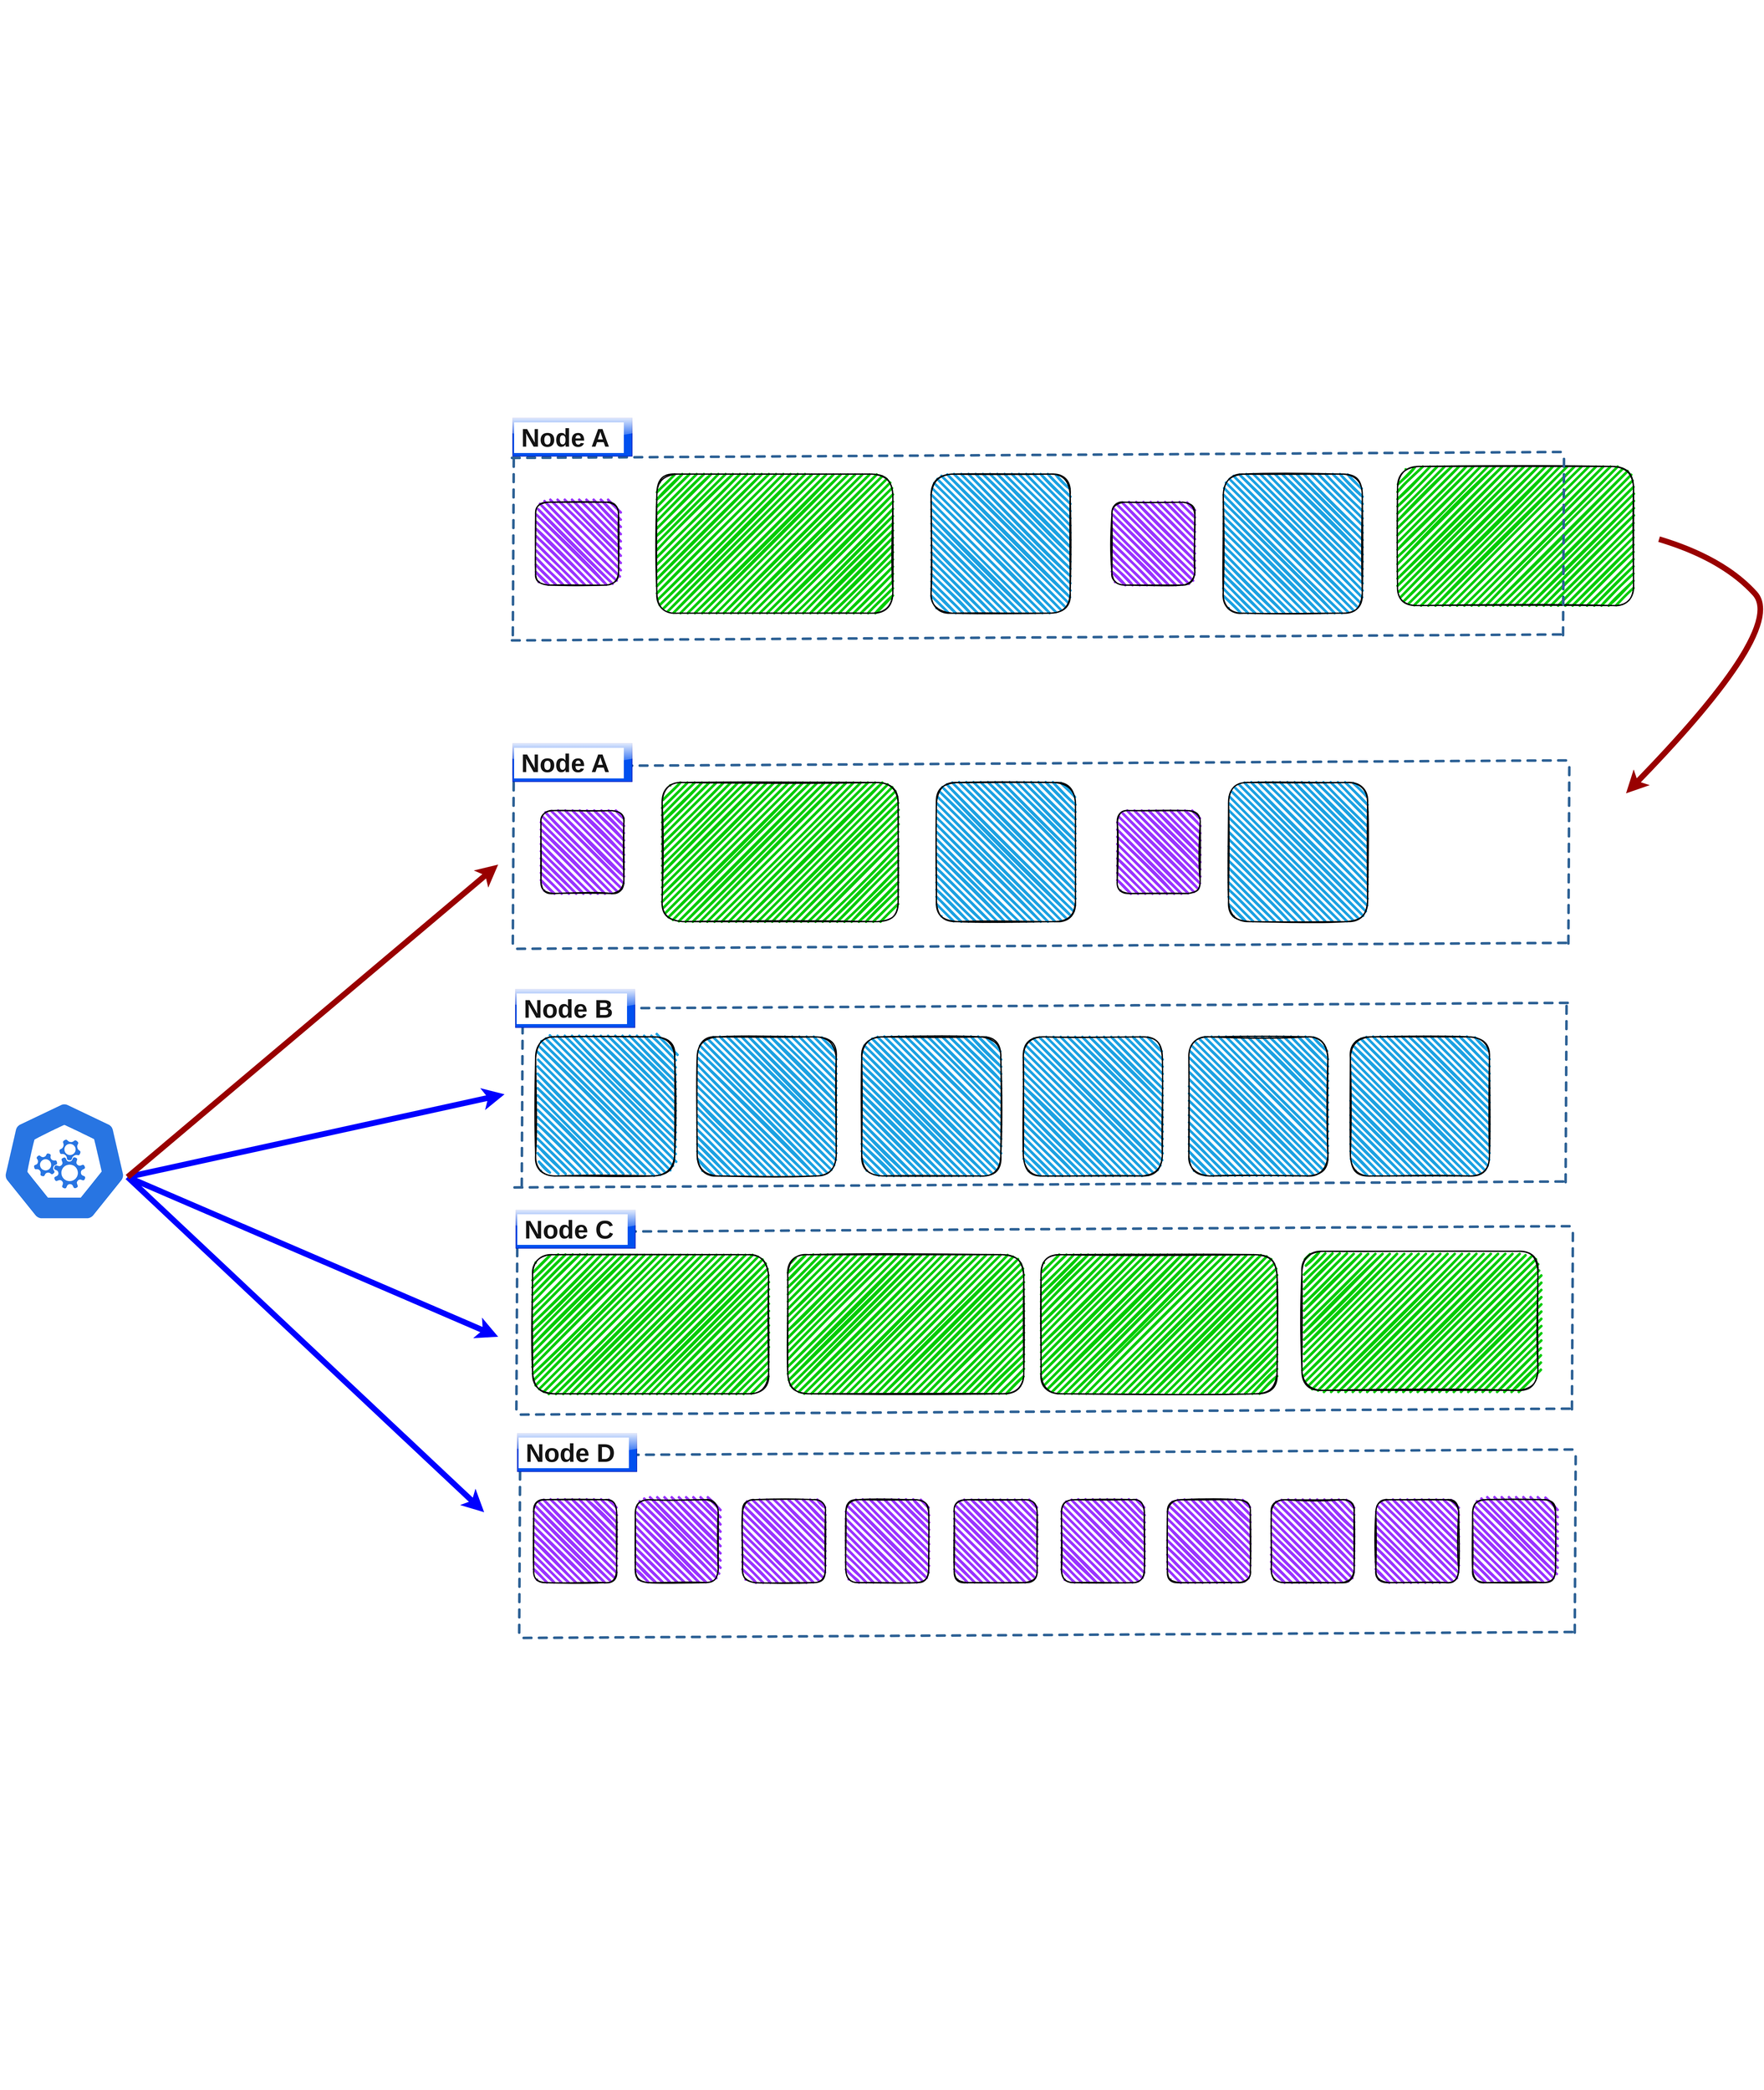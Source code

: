 <mxfile version="14.4.3" type="device"><diagram name="Page-1" id="aaaa8250-4180-3840-79b5-4cada1eebb92"><mxGraphModel dx="4704" dy="2106" grid="1" gridSize="10" guides="1" tooltips="1" connect="1" arrows="1" fold="1" page="1" pageScale="1" pageWidth="850" pageHeight="1100" background="#ffffff" math="0" shadow="0"><root><mxCell id="0"/><mxCell id="1" parent="0"/><mxCell id="gWkzKuPmp0KECt_C10BR-43" value="" style="html=1;dashed=0;whitespace=wrap;fillColor=#2875E2;strokeColor=#ffffff;points=[[0.005,0.63,0],[0.1,0.2,0],[0.9,0.2,0],[0.5,0,0],[0.995,0.63,0],[0.72,0.99,0],[0.5,1,0],[0.28,0.99,0]];shape=mxgraph.kubernetes.icon;prIcon=master" vertex="1" parent="1"><mxGeometry x="-330" y="1840" width="200" height="190" as="geometry"/></mxCell><mxCell id="gWkzKuPmp0KECt_C10BR-44" value="" style="endArrow=classic;html=1;strokeWidth=9;exitX=0.995;exitY=0.63;exitDx=0;exitDy=0;exitPerimeter=0;strokeColor=#0000FF;" edge="1" parent="1" source="gWkzKuPmp0KECt_C10BR-43"><mxGeometry width="50" height="50" relative="1" as="geometry"><mxPoint x="235" y="2090" as="sourcePoint"/><mxPoint x="450" y="2210" as="targetPoint"/></mxGeometry></mxCell><mxCell id="gWkzKuPmp0KECt_C10BR-10" value="" style="verticalLabelPosition=bottom;html=1;verticalAlign=top;strokeWidth=1;dashed=0;shape=mxgraph.aws3d.dashedArrowlessEdge;aspect=fixed;rounded=1;shadow=0;comic=0;fontFamily=Verdana;fontSize=12;flipV=1;rotation=-60;" vertex="1" parent="1"><mxGeometry x="349.24" y="896.0" width="249" height="142" as="geometry"/></mxCell><mxCell id="gWkzKuPmp0KECt_C10BR-22" value="" style="rounded=1;whiteSpace=wrap;html=1;strokeWidth=2;fillWeight=4;hachureGap=8;hachureAngle=45;sketch=1;fillColor=#9933FF;" vertex="1" parent="1"><mxGeometry x="508.74" y="902.0" width="130" height="130" as="geometry"/></mxCell><mxCell id="gWkzKuPmp0KECt_C10BR-23" value="" style="rounded=1;whiteSpace=wrap;html=1;strokeWidth=2;fillWeight=4;hachureGap=8;hachureAngle=45;sketch=1;rotation=90;fillColor=#00CC00;" vertex="1" parent="1"><mxGeometry x="774.74" y="782" width="218" height="370" as="geometry"/></mxCell><mxCell id="gWkzKuPmp0KECt_C10BR-24" value="" style="rounded=1;whiteSpace=wrap;html=1;strokeWidth=2;fillWeight=4;hachureGap=8;hachureAngle=45;fillColor=#1ba1e2;sketch=1;" vertex="1" parent="1"><mxGeometry x="1128.74" y="858" width="218" height="218" as="geometry"/></mxCell><mxCell id="gWkzKuPmp0KECt_C10BR-25" value="" style="rounded=1;whiteSpace=wrap;html=1;strokeWidth=2;fillWeight=4;hachureGap=8;hachureAngle=45;sketch=1;fillColor=#9933FF;" vertex="1" parent="1"><mxGeometry x="1412.24" y="902.0" width="130" height="130" as="geometry"/></mxCell><mxCell id="gWkzKuPmp0KECt_C10BR-13" value="" style="verticalLabelPosition=bottom;html=1;verticalAlign=top;strokeWidth=1;dashed=0;shape=mxgraph.aws3d.dashedArrowlessEdge;aspect=fixed;rounded=1;shadow=0;comic=0;fontFamily=Verdana;fontSize=12;rotation=-30;" vertex="1" parent="1"><mxGeometry x="579.74" y="420" width="1432" height="816" as="geometry"/></mxCell><mxCell id="gWkzKuPmp0KECt_C10BR-16" value="" style="verticalLabelPosition=bottom;html=1;verticalAlign=top;strokeWidth=1;dashed=0;shape=mxgraph.aws3d.dashedArrowlessEdge;aspect=fixed;rounded=1;shadow=0;comic=0;fontFamily=Verdana;fontSize=12;rotation=-30;" vertex="1" parent="1"><mxGeometry x="579.74" y="706" width="1432" height="816" as="geometry"/></mxCell><mxCell id="gWkzKuPmp0KECt_C10BR-4" value="" style="verticalLabelPosition=bottom;html=1;verticalAlign=top;strokeWidth=1;dashed=0;shape=mxgraph.aws3d.dashedArrowlessEdge;aspect=fixed;rounded=1;shadow=0;comic=0;fontFamily=Verdana;fontSize=12;rotation=-30;" vertex="1" parent="1"><mxGeometry x="583.75" y="1563.34" width="1432" height="816" as="geometry"/></mxCell><mxCell id="gWkzKuPmp0KECt_C10BR-6" value="" style="verticalLabelPosition=bottom;html=1;verticalAlign=top;strokeWidth=1;dashed=0;shape=mxgraph.aws3d.dashedArrowlessEdge;aspect=fixed;rounded=1;shadow=0;comic=0;fontFamily=Verdana;fontSize=12;flipV=1;rotation=-60;" vertex="1" parent="1"><mxGeometry x="1999.75" y="1753.34" width="249" height="142" as="geometry"/></mxCell><mxCell id="gWkzKuPmp0KECt_C10BR-11" value="" style="verticalLabelPosition=bottom;html=1;verticalAlign=top;strokeWidth=1;dashed=0;shape=mxgraph.aws3d.dashedArrowlessEdge;aspect=fixed;rounded=1;shadow=0;comic=0;fontFamily=Verdana;fontSize=12;rotation=-30;" vertex="1" parent="1"><mxGeometry x="590.75" y="1283.34" width="1432" height="816" as="geometry"/></mxCell><mxCell id="gWkzKuPmp0KECt_C10BR-12" value="" style="rounded=1;whiteSpace=wrap;html=1;strokeWidth=2;fillWeight=4;hachureGap=8;hachureAngle=45;fillColor=#1ba1e2;sketch=1;" vertex="1" parent="1"><mxGeometry x="508.74" y="1740" width="218" height="218" as="geometry"/></mxCell><mxCell id="gWkzKuPmp0KECt_C10BR-17" value="" style="rounded=1;whiteSpace=wrap;html=1;strokeWidth=2;fillWeight=4;hachureGap=8;hachureAngle=45;fillColor=#1ba1e2;sketch=1;" vertex="1" parent="1"><mxGeometry x="762" y="1740" width="218" height="218" as="geometry"/></mxCell><mxCell id="gWkzKuPmp0KECt_C10BR-26" value="" style="rounded=1;whiteSpace=wrap;html=1;strokeWidth=2;fillWeight=4;hachureGap=8;hachureAngle=45;fillColor=#1ba1e2;sketch=1;" vertex="1" parent="1"><mxGeometry x="1586.74" y="858" width="218" height="218" as="geometry"/></mxCell><mxCell id="gWkzKuPmp0KECt_C10BR-29" value="" style="rounded=1;whiteSpace=wrap;html=1;strokeWidth=2;fillWeight=4;hachureGap=8;hachureAngle=45;sketch=1;rotation=90;fillColor=#00CC00;" vertex="1" parent="1"><mxGeometry x="1935.99" y="770" width="218" height="370" as="geometry"/></mxCell><mxCell id="gWkzKuPmp0KECt_C10BR-61" value="" style="endArrow=classic;html=1;strokeWidth=9;exitX=0.995;exitY=0.63;exitDx=0;exitDy=0;exitPerimeter=0;strokeColor=#0000FF;" edge="1" parent="1" source="gWkzKuPmp0KECt_C10BR-43"><mxGeometry x="344.012" y="1639.342" width="50" height="50" as="geometry"><mxPoint x="160" y="2170" as="sourcePoint"/><mxPoint x="428" y="2485" as="targetPoint"/></mxGeometry></mxCell><mxCell id="gWkzKuPmp0KECt_C10BR-39" value="" style="shape=image;html=1;verticalAlign=top;verticalLabelPosition=bottom;labelBackgroundColor=#ffffff;imageAspect=0;aspect=fixed;image=https://cdn1.iconfinder.com/data/icons/ui-navigation-1/152/close-128.png;fillColor=#00CC00;" vertex="1" parent="1"><mxGeometry x="1995.742" y="906.66" width="103.99" height="103.99" as="geometry"/></mxCell><mxCell id="gWkzKuPmp0KECt_C10BR-14" value="" style="verticalLabelPosition=bottom;html=1;verticalAlign=top;strokeWidth=1;dashed=0;shape=mxgraph.aws3d.dashedArrowlessEdge;aspect=fixed;rounded=1;shadow=0;comic=0;fontFamily=Verdana;fontSize=12;flipV=1;rotation=-60;" vertex="1" parent="1"><mxGeometry x="1995.74" y="896.0" width="249" height="142" as="geometry"/></mxCell><mxCell id="gWkzKuPmp0KECt_C10BR-65" value="" style="verticalLabelPosition=bottom;html=1;verticalAlign=top;strokeWidth=1;dashed=0;shape=mxgraph.aws3d.dashedArrowlessEdge;aspect=fixed;rounded=1;shadow=0;comic=0;fontFamily=Verdana;fontSize=12;flipV=1;rotation=-60;" vertex="1" parent="1"><mxGeometry x="354.84" y="2109.34" width="249" height="142" as="geometry"/></mxCell><mxCell id="gWkzKuPmp0KECt_C10BR-66" value="" style="verticalLabelPosition=bottom;html=1;verticalAlign=top;strokeWidth=1;dashed=0;shape=mxgraph.aws3d.dashedArrowlessEdge;aspect=fixed;rounded=1;shadow=0;comic=0;fontFamily=Verdana;fontSize=12;rotation=-30;" vertex="1" parent="1"><mxGeometry x="593.67" y="1633.34" width="1432" height="816" as="geometry"/></mxCell><mxCell id="gWkzKuPmp0KECt_C10BR-67" value="" style="verticalLabelPosition=bottom;html=1;verticalAlign=top;strokeWidth=1;dashed=0;shape=mxgraph.aws3d.dashedArrowlessEdge;aspect=fixed;rounded=1;shadow=0;comic=0;fontFamily=Verdana;fontSize=12;rotation=-30;" vertex="1" parent="1"><mxGeometry x="593.67" y="1919.34" width="1432" height="816" as="geometry"/></mxCell><mxCell id="gWkzKuPmp0KECt_C10BR-68" value="" style="verticalLabelPosition=bottom;html=1;verticalAlign=top;strokeWidth=1;dashed=0;shape=mxgraph.aws3d.dashedArrowlessEdge;aspect=fixed;rounded=1;shadow=0;comic=0;fontFamily=Verdana;fontSize=12;flipV=1;rotation=-60;" vertex="1" parent="1"><mxGeometry x="2009.67" y="2109.34" width="249" height="142" as="geometry"/></mxCell><mxCell id="gWkzKuPmp0KECt_C10BR-15" value="" style="verticalLabelPosition=bottom;html=1;verticalAlign=top;strokeWidth=1;dashed=0;shape=mxgraph.aws3d.dashedArrowlessEdge;aspect=fixed;rounded=1;shadow=0;comic=0;fontFamily=Verdana;fontSize=12;flipV=1;rotation=-60;" vertex="1" parent="1"><mxGeometry x="363.25" y="1760" width="249" height="142" as="geometry"/></mxCell><mxCell id="gWkzKuPmp0KECt_C10BR-70" value="" style="rounded=1;whiteSpace=wrap;html=1;strokeWidth=2;fillWeight=4;hachureGap=8;hachureAngle=45;sketch=1;rotation=90;fillColor=#00CC00;" vertex="1" parent="1"><mxGeometry x="580" y="2005.34" width="218" height="370" as="geometry"/></mxCell><mxCell id="gWkzKuPmp0KECt_C10BR-74" value="" style="rounded=1;whiteSpace=wrap;html=1;strokeWidth=2;fillWeight=4;hachureGap=8;hachureAngle=45;sketch=1;rotation=90;fillColor=#00CC00;" vertex="1" parent="1"><mxGeometry x="980" y="2005.34" width="218" height="370" as="geometry"/></mxCell><mxCell id="gWkzKuPmp0KECt_C10BR-75" value="" style="rounded=1;whiteSpace=wrap;html=1;strokeWidth=2;fillWeight=4;hachureGap=8;hachureAngle=45;sketch=1;rotation=90;fillColor=#00CC00;" vertex="1" parent="1"><mxGeometry x="1377.07" y="2005.34" width="218" height="370" as="geometry"/></mxCell><mxCell id="gWkzKuPmp0KECt_C10BR-76" value="" style="rounded=1;whiteSpace=wrap;html=1;strokeWidth=2;fillWeight=4;hachureGap=8;hachureAngle=45;sketch=1;rotation=90;fillColor=#00CC00;" vertex="1" parent="1"><mxGeometry x="1786.07" y="2000" width="218" height="370" as="geometry"/></mxCell><mxCell id="gWkzKuPmp0KECt_C10BR-94" value="" style="verticalLabelPosition=bottom;html=1;verticalAlign=top;strokeWidth=1;dashed=0;shape=mxgraph.aws3d.dashedArrowlessEdge;aspect=fixed;rounded=1;shadow=0;comic=0;fontFamily=Verdana;fontSize=12;flipV=1;rotation=-60;" vertex="1" parent="1"><mxGeometry x="359.24" y="2459.34" width="249" height="142" as="geometry"/></mxCell><mxCell id="gWkzKuPmp0KECt_C10BR-95" value="" style="verticalLabelPosition=bottom;html=1;verticalAlign=top;strokeWidth=1;dashed=0;shape=mxgraph.aws3d.dashedArrowlessEdge;aspect=fixed;rounded=1;shadow=0;comic=0;fontFamily=Verdana;fontSize=12;rotation=-30;" vertex="1" parent="1"><mxGeometry x="598.07" y="1983.34" width="1432" height="816" as="geometry"/></mxCell><mxCell id="gWkzKuPmp0KECt_C10BR-96" value="" style="verticalLabelPosition=bottom;html=1;verticalAlign=top;strokeWidth=1;dashed=0;shape=mxgraph.aws3d.dashedArrowlessEdge;aspect=fixed;rounded=1;shadow=0;comic=0;fontFamily=Verdana;fontSize=12;rotation=-30;" vertex="1" parent="1"><mxGeometry x="598.07" y="2269.34" width="1432" height="816" as="geometry"/></mxCell><mxCell id="gWkzKuPmp0KECt_C10BR-97" value="" style="verticalLabelPosition=bottom;html=1;verticalAlign=top;strokeWidth=1;dashed=0;shape=mxgraph.aws3d.dashedArrowlessEdge;aspect=fixed;rounded=1;shadow=0;comic=0;fontFamily=Verdana;fontSize=12;flipV=1;rotation=-60;" vertex="1" parent="1"><mxGeometry x="2014.07" y="2459.34" width="249" height="142" as="geometry"/></mxCell><mxCell id="gWkzKuPmp0KECt_C10BR-98" value="" style="rounded=1;whiteSpace=wrap;html=1;strokeWidth=2;fillWeight=4;hachureGap=8;hachureAngle=45;sketch=1;fillColor=#9933FF;" vertex="1" parent="1"><mxGeometry x="505.75" y="2465.34" width="130" height="130" as="geometry"/></mxCell><mxCell id="gWkzKuPmp0KECt_C10BR-101" value="" style="rounded=1;whiteSpace=wrap;html=1;strokeWidth=2;fillWeight=4;hachureGap=8;hachureAngle=45;sketch=1;fillColor=#9933FF;" vertex="1" parent="1"><mxGeometry x="665.0" y="2465.34" width="130" height="130" as="geometry"/></mxCell><mxCell id="gWkzKuPmp0KECt_C10BR-103" value="" style="rounded=1;whiteSpace=wrap;html=1;strokeWidth=2;fillWeight=4;hachureGap=8;hachureAngle=45;sketch=1;fillColor=#9933FF;" vertex="1" parent="1"><mxGeometry x="833.0" y="2465.34" width="130" height="130" as="geometry"/></mxCell><mxCell id="gWkzKuPmp0KECt_C10BR-104" value="" style="rounded=1;whiteSpace=wrap;html=1;strokeWidth=2;fillWeight=4;hachureGap=8;hachureAngle=45;sketch=1;fillColor=#9933FF;" vertex="1" parent="1"><mxGeometry x="995.0" y="2465.34" width="130" height="130" as="geometry"/></mxCell><mxCell id="gWkzKuPmp0KECt_C10BR-105" value="" style="rounded=1;whiteSpace=wrap;html=1;strokeWidth=2;fillWeight=4;hachureGap=8;hachureAngle=45;sketch=1;fillColor=#9933FF;" vertex="1" parent="1"><mxGeometry x="1165.0" y="2465.34" width="130" height="130" as="geometry"/></mxCell><mxCell id="gWkzKuPmp0KECt_C10BR-106" value="" style="rounded=1;whiteSpace=wrap;html=1;strokeWidth=2;fillWeight=4;hachureGap=8;hachureAngle=45;sketch=1;fillColor=#9933FF;" vertex="1" parent="1"><mxGeometry x="1333.07" y="2465.34" width="130" height="130" as="geometry"/></mxCell><mxCell id="gWkzKuPmp0KECt_C10BR-107" value="" style="rounded=1;whiteSpace=wrap;html=1;strokeWidth=2;fillWeight=4;hachureGap=8;hachureAngle=45;sketch=1;fillColor=#9933FF;" vertex="1" parent="1"><mxGeometry x="1499.24" y="2465.34" width="130" height="130" as="geometry"/></mxCell><mxCell id="gWkzKuPmp0KECt_C10BR-108" value="" style="rounded=1;whiteSpace=wrap;html=1;strokeWidth=2;fillWeight=4;hachureGap=8;hachureAngle=45;sketch=1;fillColor=#9933FF;" vertex="1" parent="1"><mxGeometry x="1662.0" y="2465.34" width="130" height="130" as="geometry"/></mxCell><mxCell id="gWkzKuPmp0KECt_C10BR-109" value="" style="rounded=1;whiteSpace=wrap;html=1;strokeWidth=2;fillWeight=4;hachureGap=8;hachureAngle=45;sketch=1;fillColor=#9933FF;" vertex="1" parent="1"><mxGeometry x="1826.0" y="2465.34" width="130" height="130" as="geometry"/></mxCell><mxCell id="gWkzKuPmp0KECt_C10BR-110" value="" style="rounded=1;whiteSpace=wrap;html=1;strokeWidth=2;fillWeight=4;hachureGap=8;hachureAngle=45;sketch=1;fillColor=#9933FF;" vertex="1" parent="1"><mxGeometry x="1977.67" y="2465.34" width="130" height="130" as="geometry"/></mxCell><mxCell id="gWkzKuPmp0KECt_C10BR-50" value="" style="verticalLabelPosition=bottom;html=1;verticalAlign=top;strokeWidth=1;dashed=0;shape=mxgraph.aws3d.dashedArrowlessEdge;aspect=fixed;rounded=1;shadow=0;comic=0;fontFamily=Verdana;fontSize=12;flipV=1;rotation=-60;" vertex="1" parent="1"><mxGeometry x="349.24" y="1379.34" width="249" height="142" as="geometry"/></mxCell><mxCell id="gWkzKuPmp0KECt_C10BR-47" value="" style="verticalLabelPosition=bottom;html=1;verticalAlign=top;strokeWidth=1;dashed=0;shape=mxgraph.aws3d.dashedArrowlessEdge;aspect=fixed;rounded=1;shadow=0;comic=0;fontFamily=Verdana;fontSize=12;rotation=-30;" vertex="1" parent="1"><mxGeometry x="588.07" y="903.34" width="1432" height="816" as="geometry"/></mxCell><mxCell id="gWkzKuPmp0KECt_C10BR-48" value="" style="verticalLabelPosition=bottom;html=1;verticalAlign=top;strokeWidth=1;dashed=0;shape=mxgraph.aws3d.dashedArrowlessEdge;aspect=fixed;rounded=1;shadow=0;comic=0;fontFamily=Verdana;fontSize=12;rotation=-30;" vertex="1" parent="1"><mxGeometry x="588.07" y="1189.34" width="1432" height="816" as="geometry"/></mxCell><mxCell id="gWkzKuPmp0KECt_C10BR-51" value="" style="verticalLabelPosition=bottom;html=1;verticalAlign=top;strokeWidth=1;dashed=0;shape=mxgraph.aws3d.dashedArrowlessEdge;aspect=fixed;rounded=1;shadow=0;comic=0;fontFamily=Verdana;fontSize=12;flipV=1;rotation=-60;" vertex="1" parent="1"><mxGeometry x="2004.07" y="1379.34" width="249" height="142" as="geometry"/></mxCell><mxCell id="gWkzKuPmp0KECt_C10BR-52" value="" style="rounded=1;whiteSpace=wrap;html=1;strokeWidth=2;fillWeight=4;hachureGap=8;hachureAngle=45;sketch=1;fillColor=#9933FF;" vertex="1" parent="1"><mxGeometry x="517.07" y="1385.34" width="130" height="130" as="geometry"/></mxCell><mxCell id="gWkzKuPmp0KECt_C10BR-53" value="" style="rounded=1;whiteSpace=wrap;html=1;strokeWidth=2;fillWeight=4;hachureGap=8;hachureAngle=45;sketch=1;rotation=90;fillColor=#00CC00;" vertex="1" parent="1"><mxGeometry x="783.07" y="1265.34" width="218" height="370" as="geometry"/></mxCell><mxCell id="gWkzKuPmp0KECt_C10BR-54" value="" style="rounded=1;whiteSpace=wrap;html=1;strokeWidth=2;fillWeight=4;hachureGap=8;hachureAngle=45;fillColor=#1ba1e2;sketch=1;" vertex="1" parent="1"><mxGeometry x="1137.07" y="1341.34" width="218" height="218" as="geometry"/></mxCell><mxCell id="gWkzKuPmp0KECt_C10BR-55" value="" style="rounded=1;whiteSpace=wrap;html=1;strokeWidth=2;fillWeight=4;hachureGap=8;hachureAngle=45;sketch=1;fillColor=#9933FF;" vertex="1" parent="1"><mxGeometry x="1420.57" y="1385.34" width="130" height="130" as="geometry"/></mxCell><mxCell id="gWkzKuPmp0KECt_C10BR-56" value="" style="rounded=1;whiteSpace=wrap;html=1;strokeWidth=2;fillWeight=4;hachureGap=8;hachureAngle=45;fillColor=#1ba1e2;sketch=1;" vertex="1" parent="1"><mxGeometry x="1595.07" y="1341.34" width="218" height="218" as="geometry"/></mxCell><mxCell id="gWkzKuPmp0KECt_C10BR-111" value="" style="endArrow=classic;html=1;strokeWidth=9;exitX=0.995;exitY=0.63;exitDx=0;exitDy=0;exitPerimeter=0;strokeColor=#0000FF;" edge="1" parent="1" source="gWkzKuPmp0KECt_C10BR-43"><mxGeometry x="350.002" y="600.002" width="50" height="50" as="geometry"><mxPoint x="229" y="1920" as="sourcePoint"/><mxPoint x="460" y="1830" as="targetPoint"/></mxGeometry></mxCell><mxCell id="gWkzKuPmp0KECt_C10BR-113" value="" style="endArrow=classic;html=1;strokeWidth=9;exitX=0.995;exitY=0.63;exitDx=0;exitDy=0;exitPerimeter=0;strokeColor=#990000;" edge="1" parent="1" source="gWkzKuPmp0KECt_C10BR-43"><mxGeometry x="350.002" y="600.002" width="50" height="50" as="geometry"><mxPoint x="190" y="1910.0" as="sourcePoint"/><mxPoint x="450" y="1470" as="targetPoint"/></mxGeometry></mxCell><mxCell id="gWkzKuPmp0KECt_C10BR-115" value="" style="curved=1;endArrow=classic;html=1;strokeWidth=9;strokeColor=#990000;" edge="1" parent="1" target="gWkzKuPmp0KECt_C10BR-51"><mxGeometry width="50" height="50" relative="1" as="geometry"><mxPoint x="2270" y="960" as="sourcePoint"/><mxPoint x="2240" y="1540" as="targetPoint"/><Array as="points"><mxPoint x="2370" y="990"/><mxPoint x="2470" y="1100"/></Array></mxGeometry></mxCell><mxCell id="gWkzKuPmp0KECt_C10BR-116" value="&lt;h1 class=&quot;font-weight-bold&quot; style=&quot;box-sizing: border-box ; margin-top: 0px ; margin-bottom: 0.5rem ; font-family: &amp;#34;redhatdisplay&amp;#34; , &amp;#34;overpass&amp;#34; , &amp;#34;overpass&amp;#34; , &amp;#34;helvetica&amp;#34; , &amp;#34;arial&amp;#34; , sans-serif ; line-height: 1.2 ; font-size: 2.5rem ; color: rgb(20 , 20 , 20) ; font-style: normal ; letter-spacing: normal ; text-align: left ; text-indent: 0px ; text-transform: none ; word-spacing: 0px ; background-color: rgb(255 , 255 , 255)&quot;&gt;&lt;span style=&quot;font-weight: 700&quot;&gt;&amp;nbsp;Node A&amp;nbsp;&lt;/span&gt;&amp;nbsp;&lt;/h1&gt;" style="text;whiteSpace=wrap;html=1;fillColor=#0050ef;strokeColor=#001DBC;fontColor=#ffffff;rounded=0;glass=1;" vertex="1" parent="1"><mxGeometry x="472.82" y="1280" width="187.18" height="60" as="geometry"/></mxCell><mxCell id="gWkzKuPmp0KECt_C10BR-117" value="&lt;h1 class=&quot;font-weight-bold&quot; style=&quot;box-sizing: border-box ; margin-top: 0px ; margin-bottom: 0.5rem ; font-family: &amp;#34;redhatdisplay&amp;#34; , &amp;#34;overpass&amp;#34; , &amp;#34;overpass&amp;#34; , &amp;#34;helvetica&amp;#34; , &amp;#34;arial&amp;#34; , sans-serif ; line-height: 1.2 ; font-size: 2.5rem ; color: rgb(20 , 20 , 20) ; font-style: normal ; letter-spacing: normal ; text-align: left ; text-indent: 0px ; text-transform: none ; word-spacing: 0px ; background-color: rgb(255 , 255 , 255)&quot;&gt;&lt;span style=&quot;font-weight: 700&quot;&gt;&amp;nbsp;Node A&amp;nbsp;&lt;/span&gt;&amp;nbsp;&lt;/h1&gt;" style="text;whiteSpace=wrap;html=1;fillColor=#0050ef;strokeColor=#001DBC;fontColor=#ffffff;rounded=0;glass=1;" vertex="1" parent="1"><mxGeometry x="472.82" y="770" width="187.18" height="60" as="geometry"/></mxCell><mxCell id="gWkzKuPmp0KECt_C10BR-118" value="&lt;h1 class=&quot;font-weight-bold&quot; style=&quot;box-sizing: border-box ; margin-top: 0px ; margin-bottom: 0.5rem ; font-family: &amp;#34;redhatdisplay&amp;#34; , &amp;#34;overpass&amp;#34; , &amp;#34;overpass&amp;#34; , &amp;#34;helvetica&amp;#34; , &amp;#34;arial&amp;#34; , sans-serif ; line-height: 1.2 ; font-size: 2.5rem ; color: rgb(20 , 20 , 20) ; font-style: normal ; letter-spacing: normal ; text-align: left ; text-indent: 0px ; text-transform: none ; word-spacing: 0px ; background-color: rgb(255 , 255 , 255)&quot;&gt;&lt;span style=&quot;font-weight: 700&quot;&gt;&amp;nbsp;Node B&amp;nbsp;&lt;/span&gt;&amp;nbsp;&lt;/h1&gt;" style="text;whiteSpace=wrap;html=1;fillColor=#0050ef;strokeColor=#001DBC;fontColor=#ffffff;rounded=0;glass=1;" vertex="1" parent="1"><mxGeometry x="477.16" y="1665.34" width="187.18" height="60" as="geometry"/></mxCell><mxCell id="gWkzKuPmp0KECt_C10BR-119" value="&lt;h1 class=&quot;font-weight-bold&quot; style=&quot;box-sizing: border-box ; margin-top: 0px ; margin-bottom: 0.5rem ; font-family: &amp;#34;redhatdisplay&amp;#34; , &amp;#34;overpass&amp;#34; , &amp;#34;overpass&amp;#34; , &amp;#34;helvetica&amp;#34; , &amp;#34;arial&amp;#34; , sans-serif ; line-height: 1.2 ; font-size: 2.5rem ; color: rgb(20 , 20 , 20) ; font-style: normal ; letter-spacing: normal ; text-align: left ; text-indent: 0px ; text-transform: none ; word-spacing: 0px ; background-color: rgb(255 , 255 , 255)&quot;&gt;&lt;span style=&quot;font-weight: 700&quot;&gt;&amp;nbsp;Node C&amp;nbsp;&lt;/span&gt;&amp;nbsp;&lt;/h1&gt;" style="text;whiteSpace=wrap;html=1;fillColor=#0050ef;strokeColor=#001DBC;fontColor=#ffffff;rounded=0;glass=1;" vertex="1" parent="1"><mxGeometry x="477.82" y="2011.34" width="187.18" height="60" as="geometry"/></mxCell><mxCell id="gWkzKuPmp0KECt_C10BR-121" value="" style="rounded=1;whiteSpace=wrap;html=1;strokeWidth=2;fillWeight=4;hachureGap=8;hachureAngle=45;fillColor=#1ba1e2;sketch=1;" vertex="1" parent="1"><mxGeometry x="1273.26" y="1740" width="218" height="218" as="geometry"/></mxCell><mxCell id="gWkzKuPmp0KECt_C10BR-122" value="" style="rounded=1;whiteSpace=wrap;html=1;strokeWidth=2;fillWeight=4;hachureGap=8;hachureAngle=45;fillColor=#1ba1e2;sketch=1;" vertex="1" parent="1"><mxGeometry x="1020" y="1740" width="218" height="218" as="geometry"/></mxCell><mxCell id="gWkzKuPmp0KECt_C10BR-123" value="" style="rounded=1;whiteSpace=wrap;html=1;strokeWidth=2;fillWeight=4;hachureGap=8;hachureAngle=45;fillColor=#1ba1e2;sketch=1;" vertex="1" parent="1"><mxGeometry x="1786.07" y="1740" width="218" height="218" as="geometry"/></mxCell><mxCell id="gWkzKuPmp0KECt_C10BR-124" value="" style="rounded=1;whiteSpace=wrap;html=1;strokeWidth=2;fillWeight=4;hachureGap=8;hachureAngle=45;fillColor=#1ba1e2;sketch=1;" vertex="1" parent="1"><mxGeometry x="1532.81" y="1740" width="218" height="218" as="geometry"/></mxCell><mxCell id="gWkzKuPmp0KECt_C10BR-125" value="&lt;h1 class=&quot;font-weight-bold&quot; style=&quot;box-sizing: border-box ; margin-top: 0px ; margin-bottom: 0.5rem ; font-family: &amp;#34;redhatdisplay&amp;#34; , &amp;#34;overpass&amp;#34; , &amp;#34;overpass&amp;#34; , &amp;#34;helvetica&amp;#34; , &amp;#34;arial&amp;#34; , sans-serif ; line-height: 1.2 ; font-size: 2.5rem ; color: rgb(20 , 20 , 20) ; font-style: normal ; letter-spacing: normal ; text-align: left ; text-indent: 0px ; text-transform: none ; word-spacing: 0px ; background-color: rgb(255 , 255 , 255)&quot;&gt;&lt;span style=&quot;font-weight: 700&quot;&gt;&amp;nbsp;Node D&amp;nbsp;&lt;/span&gt;&amp;nbsp;&lt;/h1&gt;" style="text;whiteSpace=wrap;html=1;fillColor=#0050ef;strokeColor=#001DBC;fontColor=#ffffff;rounded=0;glass=1;" vertex="1" parent="1"><mxGeometry x="480.15" y="2361.34" width="187.18" height="60" as="geometry"/></mxCell></root></mxGraphModel></diagram></mxfile>